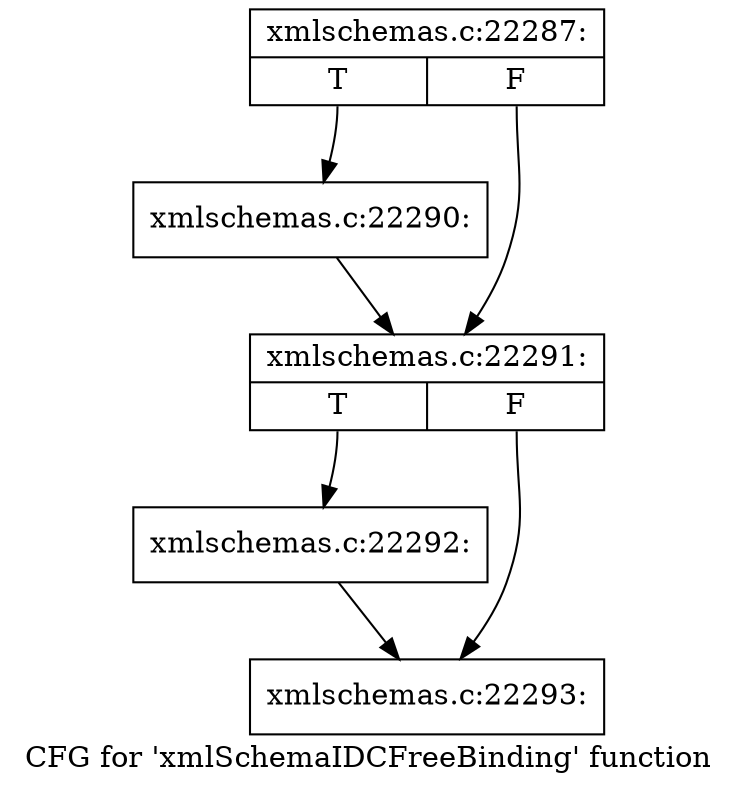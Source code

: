 digraph "CFG for 'xmlSchemaIDCFreeBinding' function" {
	label="CFG for 'xmlSchemaIDCFreeBinding' function";

	Node0x55d026708a30 [shape=record,label="{xmlschemas.c:22287:|{<s0>T|<s1>F}}"];
	Node0x55d026708a30:s0 -> Node0x55d026701490;
	Node0x55d026708a30:s1 -> Node0x55d0267014e0;
	Node0x55d026701490 [shape=record,label="{xmlschemas.c:22290:}"];
	Node0x55d026701490 -> Node0x55d0267014e0;
	Node0x55d0267014e0 [shape=record,label="{xmlschemas.c:22291:|{<s0>T|<s1>F}}"];
	Node0x55d0267014e0:s0 -> Node0x55d02670ab40;
	Node0x55d0267014e0:s1 -> Node0x55d02670ab90;
	Node0x55d02670ab40 [shape=record,label="{xmlschemas.c:22292:}"];
	Node0x55d02670ab40 -> Node0x55d02670ab90;
	Node0x55d02670ab90 [shape=record,label="{xmlschemas.c:22293:}"];
}
